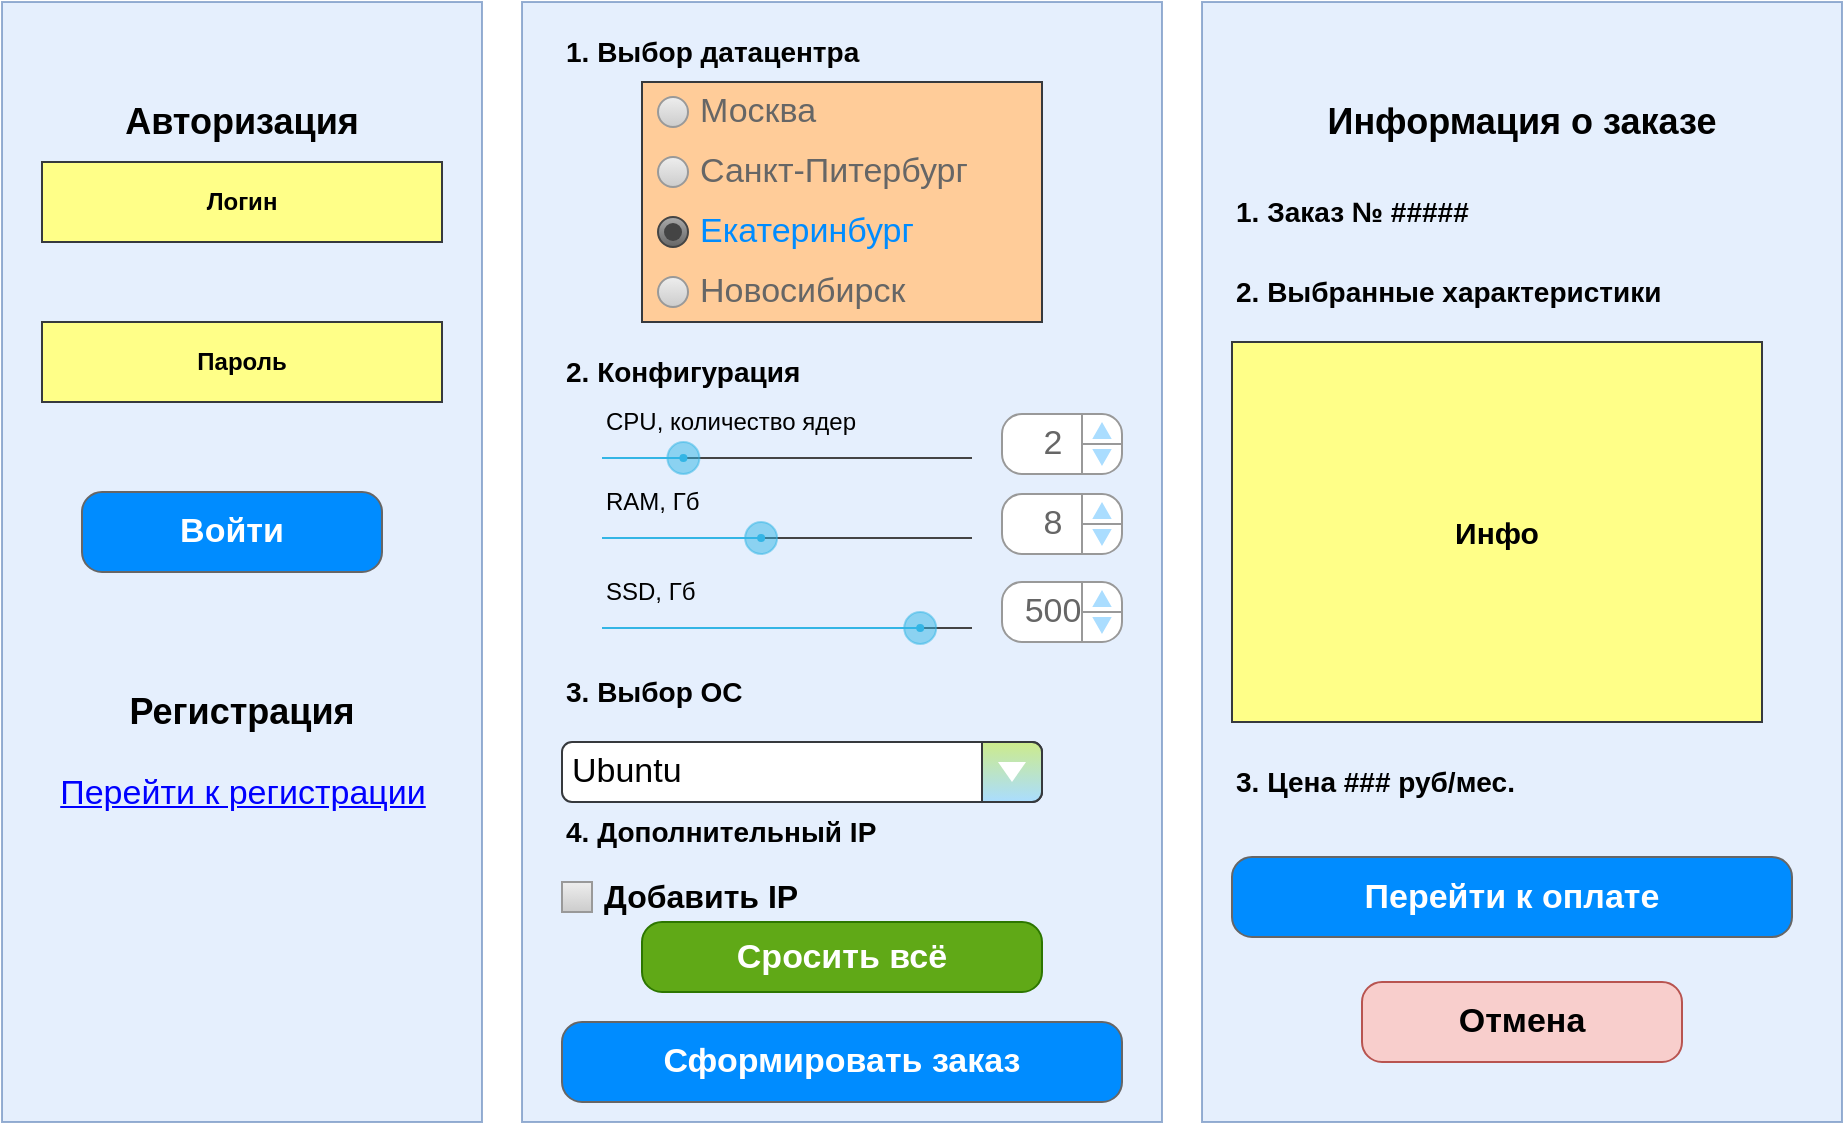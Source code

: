 <mxfile version="22.1.5" type="device">
  <diagram name="Страница — 1" id="39z0i_trN3clgHLVVww8">
    <mxGraphModel dx="1434" dy="754" grid="1" gridSize="10" guides="1" tooltips="1" connect="1" arrows="1" fold="1" page="1" pageScale="1" pageWidth="980" pageHeight="690" math="0" shadow="0">
      <root>
        <mxCell id="0" />
        <mxCell id="1" parent="0" />
        <mxCell id="kwY4FjRWMnpvxC7tIHpY-1" value="" style="whiteSpace=wrap;html=1;opacity=70;fillColor=#dae8fc;strokeColor=#6c8ebf;" vertex="1" parent="1">
          <mxGeometry x="300" y="40" width="320" height="560" as="geometry" />
        </mxCell>
        <mxCell id="kwY4FjRWMnpvxC7tIHpY-2" value="1. Выбор датацентра" style="text;html=1;strokeColor=none;fillColor=none;align=left;verticalAlign=middle;whiteSpace=wrap;rounded=0;fontStyle=1;fontSize=14;" vertex="1" parent="1">
          <mxGeometry x="320" y="50" width="290" height="30" as="geometry" />
        </mxCell>
        <mxCell id="kwY4FjRWMnpvxC7tIHpY-10" value="" style="strokeWidth=1;shadow=0;dashed=0;align=center;html=1;shape=mxgraph.mockup.forms.rrect;rSize=0;strokeColor=#36393d;fillColor=#ffcc99;recursiveResize=0;" vertex="1" parent="1">
          <mxGeometry x="360" y="80" width="200" height="120" as="geometry" />
        </mxCell>
        <mxCell id="kwY4FjRWMnpvxC7tIHpY-11" value="Москва" style="shape=ellipse;rSize=0;fillColor=#eeeeee;strokeColor=#999999;gradientColor=#cccccc;html=1;align=left;spacingLeft=4;fontSize=17;fontColor=#666666;labelPosition=right;" vertex="1" parent="kwY4FjRWMnpvxC7tIHpY-10">
          <mxGeometry x="8" y="7.5" width="15" height="15" as="geometry" />
        </mxCell>
        <mxCell id="kwY4FjRWMnpvxC7tIHpY-12" value="Санкт-Питербург" style="shape=ellipse;rSize=0;fillColor=#eeeeee;strokeColor=#999999;gradientColor=#cccccc;html=1;align=left;spacingLeft=4;fontSize=17;fontColor=#666666;labelPosition=right;" vertex="1" parent="kwY4FjRWMnpvxC7tIHpY-10">
          <mxGeometry x="8" y="37.5" width="15" height="15" as="geometry" />
        </mxCell>
        <mxCell id="kwY4FjRWMnpvxC7tIHpY-13" value="Екатеринбург" style="shape=ellipse;rSize=0;fillColor=#aaaaaa;strokeColor=#444444;gradientColor=#666666;html=1;align=left;spacingLeft=4;fontSize=17;fontColor=#008cff;labelPosition=right;" vertex="1" parent="kwY4FjRWMnpvxC7tIHpY-10">
          <mxGeometry x="8" y="67.5" width="15" height="15" as="geometry" />
        </mxCell>
        <mxCell id="kwY4FjRWMnpvxC7tIHpY-14" value="" style="shape=ellipse;fillColor=#444444;strokeColor=none;html=1;" vertex="1" parent="kwY4FjRWMnpvxC7tIHpY-13">
          <mxGeometry x="3" y="3" width="9" height="9" as="geometry" />
        </mxCell>
        <mxCell id="kwY4FjRWMnpvxC7tIHpY-15" value="Новосибирск" style="shape=ellipse;rSize=0;fillColor=#eeeeee;strokeColor=#999999;gradientColor=#cccccc;html=1;align=left;spacingLeft=4;fontSize=17;fontColor=#666666;labelPosition=right;" vertex="1" parent="kwY4FjRWMnpvxC7tIHpY-10">
          <mxGeometry x="8" y="97.5" width="15" height="15" as="geometry" />
        </mxCell>
        <mxCell id="kwY4FjRWMnpvxC7tIHpY-18" value="&lt;div align=&quot;left&quot;&gt;&lt;b&gt;&lt;font style=&quot;font-size: 14px;&quot;&gt;2. Конфигурация&lt;/font&gt;&lt;/b&gt;&lt;/div&gt;" style="text;html=1;strokeColor=none;fillColor=none;align=left;verticalAlign=middle;whiteSpace=wrap;rounded=0;" vertex="1" parent="1">
          <mxGeometry x="320" y="210" width="260" height="30" as="geometry" />
        </mxCell>
        <mxCell id="kwY4FjRWMnpvxC7tIHpY-20" value="" style="verticalLabelPosition=bottom;verticalAlign=top;html=1;shadow=0;dashed=0;strokeWidth=1;shape=mxgraph.android.progressScrubberPressed;dx=0.22;fillColor=#33b5e5;" vertex="1" parent="1">
          <mxGeometry x="340" y="260" width="185" height="16" as="geometry" />
        </mxCell>
        <mxCell id="kwY4FjRWMnpvxC7tIHpY-21" value="" style="verticalLabelPosition=bottom;verticalAlign=top;html=1;shadow=0;dashed=0;strokeWidth=1;shape=mxgraph.android.progressScrubberPressed;dx=0.43;fillColor=#33b5e5;" vertex="1" parent="1">
          <mxGeometry x="340" y="300" width="185" height="16" as="geometry" />
        </mxCell>
        <mxCell id="kwY4FjRWMnpvxC7tIHpY-22" value="" style="verticalLabelPosition=bottom;verticalAlign=top;html=1;shadow=0;dashed=0;strokeWidth=1;shape=mxgraph.android.progressScrubberPressed;dx=0.86;fillColor=#33b5e5;" vertex="1" parent="1">
          <mxGeometry x="340" y="345" width="185" height="16" as="geometry" />
        </mxCell>
        <mxCell id="kwY4FjRWMnpvxC7tIHpY-23" value="&lt;div align=&quot;left&quot;&gt;CPU, количество ядер&lt;/div&gt;" style="text;html=1;strokeColor=none;fillColor=none;align=left;verticalAlign=middle;whiteSpace=wrap;rounded=0;" vertex="1" parent="1">
          <mxGeometry x="340" y="240" width="190" height="20" as="geometry" />
        </mxCell>
        <mxCell id="kwY4FjRWMnpvxC7tIHpY-24" value="&lt;table cellpadding=&quot;0&quot; cellspacing=&quot;0&quot; style=&quot;width:100%;height:100%;&quot;&gt;&lt;tbody&gt;&lt;tr&gt;&lt;td style=&quot;width:85%&quot;&gt;2&lt;/td&gt;&lt;td style=&quot;width:15%&quot;&gt;&lt;/td&gt;&lt;/tr&gt;&lt;/tbody&gt;&lt;/table&gt;" style="strokeWidth=1;shadow=0;dashed=0;align=center;html=1;shape=mxgraph.mockup.forms.spinner;strokeColor=#999999;spinLayout=right;spinStyle=normal;adjStyle=triangle;fillColor=#aaddff;fontSize=17;fontColor=#666666;mainText=;html=1;overflow=fill;" vertex="1" parent="1">
          <mxGeometry x="540" y="246" width="60" height="30" as="geometry" />
        </mxCell>
        <mxCell id="kwY4FjRWMnpvxC7tIHpY-25" value="RAM, Гб" style="text;html=1;strokeColor=none;fillColor=none;align=left;verticalAlign=middle;whiteSpace=wrap;rounded=0;" vertex="1" parent="1">
          <mxGeometry x="340" y="280" width="190" height="20" as="geometry" />
        </mxCell>
        <mxCell id="kwY4FjRWMnpvxC7tIHpY-26" value="SSD, Гб" style="text;html=1;strokeColor=none;fillColor=none;align=left;verticalAlign=middle;whiteSpace=wrap;rounded=0;" vertex="1" parent="1">
          <mxGeometry x="340" y="325" width="190" height="20" as="geometry" />
        </mxCell>
        <mxCell id="kwY4FjRWMnpvxC7tIHpY-28" value="&lt;table cellpadding=&quot;0&quot; cellspacing=&quot;0&quot; style=&quot;width:100%;height:100%;&quot;&gt;&lt;tbody&gt;&lt;tr&gt;&lt;td style=&quot;width:85%&quot;&gt;8&lt;br&gt;&lt;/td&gt;&lt;td style=&quot;width:15%&quot;&gt;&lt;/td&gt;&lt;/tr&gt;&lt;/tbody&gt;&lt;/table&gt;" style="strokeWidth=1;shadow=0;dashed=0;align=center;html=1;shape=mxgraph.mockup.forms.spinner;strokeColor=#999999;spinLayout=right;spinStyle=normal;adjStyle=triangle;fillColor=#aaddff;fontSize=17;fontColor=#666666;mainText=;html=1;overflow=fill;" vertex="1" parent="1">
          <mxGeometry x="540" y="286" width="60" height="30" as="geometry" />
        </mxCell>
        <mxCell id="kwY4FjRWMnpvxC7tIHpY-29" value="&lt;table cellpadding=&quot;0&quot; cellspacing=&quot;0&quot; style=&quot;width:100%;height:100%;&quot;&gt;&lt;tbody&gt;&lt;tr&gt;&lt;td align=&quot;center&quot; style=&quot;width:85%&quot;&gt;500&lt;/td&gt;&lt;td style=&quot;width:15%&quot;&gt;&lt;/td&gt;&lt;/tr&gt;&lt;/tbody&gt;&lt;/table&gt;" style="strokeWidth=1;shadow=0;dashed=0;align=center;html=1;shape=mxgraph.mockup.forms.spinner;strokeColor=#999999;spinLayout=right;spinStyle=normal;adjStyle=triangle;fillColor=#aaddff;fontSize=17;fontColor=#666666;mainText=;html=1;overflow=fill;" vertex="1" parent="1">
          <mxGeometry x="540" y="330" width="60" height="30" as="geometry" />
        </mxCell>
        <mxCell id="kwY4FjRWMnpvxC7tIHpY-30" value="&lt;div align=&quot;left&quot;&gt;&lt;b&gt;&lt;font style=&quot;font-size: 14px;&quot;&gt;3. Выбор ОС&lt;br&gt;&lt;/font&gt;&lt;/b&gt;&lt;/div&gt;" style="text;html=1;strokeColor=none;fillColor=none;align=left;verticalAlign=middle;whiteSpace=wrap;rounded=0;" vertex="1" parent="1">
          <mxGeometry x="320" y="370" width="260" height="30" as="geometry" />
        </mxCell>
        <mxCell id="kwY4FjRWMnpvxC7tIHpY-31" value="Ubuntu" style="strokeWidth=1;shadow=0;dashed=0;align=center;html=1;shape=mxgraph.mockup.forms.comboBox;strokeColor=#36393d;fillColor=#cdeb8b;align=left;fillColor2=#aaddff;mainText=;fontSize=17;spacingLeft=3;" vertex="1" parent="1">
          <mxGeometry x="320" y="410" width="240" height="30" as="geometry" />
        </mxCell>
        <mxCell id="kwY4FjRWMnpvxC7tIHpY-32" value="" style="whiteSpace=wrap;html=1;opacity=70;fillColor=#dae8fc;strokeColor=#6c8ebf;" vertex="1" parent="1">
          <mxGeometry x="40" y="40" width="240" height="560" as="geometry" />
        </mxCell>
        <mxCell id="kwY4FjRWMnpvxC7tIHpY-33" value="Авторизация" style="text;html=1;strokeColor=none;fillColor=none;align=center;verticalAlign=middle;whiteSpace=wrap;rounded=0;fontStyle=1;fontSize=18;" vertex="1" parent="1">
          <mxGeometry x="60" y="80" width="200" height="40" as="geometry" />
        </mxCell>
        <mxCell id="kwY4FjRWMnpvxC7tIHpY-34" value="Логин" style="text;html=1;strokeColor=#36393d;fillColor=#ffff88;align=center;verticalAlign=middle;whiteSpace=wrap;rounded=0;fontStyle=1" vertex="1" parent="1">
          <mxGeometry x="60" y="120" width="200" height="40" as="geometry" />
        </mxCell>
        <mxCell id="kwY4FjRWMnpvxC7tIHpY-35" value="Пароль" style="text;html=1;strokeColor=#36393d;fillColor=#ffff88;align=center;verticalAlign=middle;whiteSpace=wrap;rounded=0;fontStyle=1" vertex="1" parent="1">
          <mxGeometry x="60" y="200" width="200" height="40" as="geometry" />
        </mxCell>
        <mxCell id="kwY4FjRWMnpvxC7tIHpY-36" value="Регистрация" style="text;html=1;strokeColor=none;fillColor=none;align=center;verticalAlign=middle;whiteSpace=wrap;rounded=0;fontStyle=1;fontSize=18;" vertex="1" parent="1">
          <mxGeometry x="60" y="375" width="200" height="40" as="geometry" />
        </mxCell>
        <mxCell id="kwY4FjRWMnpvxC7tIHpY-37" value="Перейти к регистрации" style="shape=rectangle;strokeColor=none;fillColor=none;linkText=;fontSize=17;fontColor=#0000ff;fontStyle=4;html=1;align=center;" vertex="1" parent="1">
          <mxGeometry x="60" y="415" width="200" height="41" as="geometry" />
        </mxCell>
        <mxCell id="kwY4FjRWMnpvxC7tIHpY-38" value="&lt;b&gt;&lt;font style=&quot;font-size: 14px;&quot;&gt;4. Дополнительный IP&lt;/font&gt;&lt;/b&gt;" style="text;html=1;strokeColor=none;fillColor=none;align=left;verticalAlign=middle;whiteSpace=wrap;rounded=0;" vertex="1" parent="1">
          <mxGeometry x="320" y="440" width="260" height="30" as="geometry" />
        </mxCell>
        <mxCell id="kwY4FjRWMnpvxC7tIHpY-39" value="Войти" style="strokeWidth=1;shadow=0;dashed=0;align=center;html=1;shape=mxgraph.mockup.buttons.button;strokeColor=#666666;fontColor=#ffffff;mainText=;buttonStyle=round;fontSize=17;fontStyle=1;fillColor=#008cff;whiteSpace=wrap;" vertex="1" parent="1">
          <mxGeometry x="80" y="285" width="150" height="40" as="geometry" />
        </mxCell>
        <mxCell id="kwY4FjRWMnpvxC7tIHpY-40" value="&lt;font size=&quot;1&quot; color=&quot;#000000&quot;&gt;&lt;b style=&quot;font-size: 16px;&quot;&gt;Добавить IP&lt;/b&gt;&lt;/font&gt;" style="strokeWidth=1;shadow=0;dashed=0;align=center;html=1;shape=mxgraph.mockup.forms.rrect;rSize=0;fillColor=#eeeeee;strokeColor=#999999;gradientColor=#cccccc;align=left;spacingLeft=4;fontSize=17;fontColor=#666666;labelPosition=right;" vertex="1" parent="1">
          <mxGeometry x="320" y="480" width="15" height="15" as="geometry" />
        </mxCell>
        <mxCell id="kwY4FjRWMnpvxC7tIHpY-42" value="Сформировать заказ" style="strokeWidth=1;shadow=0;dashed=0;align=center;html=1;shape=mxgraph.mockup.buttons.button;strokeColor=#666666;fontColor=#ffffff;mainText=;buttonStyle=round;fontSize=17;fontStyle=1;fillColor=#008cff;whiteSpace=wrap;" vertex="1" parent="1">
          <mxGeometry x="320" y="550" width="280" height="40" as="geometry" />
        </mxCell>
        <mxCell id="kwY4FjRWMnpvxC7tIHpY-43" value="Сросить всё" style="strokeWidth=1;shadow=0;dashed=0;align=center;html=1;shape=mxgraph.mockup.buttons.button;strokeColor=#2D7600;mainText=;buttonStyle=round;fontSize=17;fontStyle=1;fillColor=#60a917;whiteSpace=wrap;fontColor=#ffffff;" vertex="1" parent="1">
          <mxGeometry x="360" y="500" width="200" height="35" as="geometry" />
        </mxCell>
        <mxCell id="kwY4FjRWMnpvxC7tIHpY-44" value="" style="whiteSpace=wrap;html=1;opacity=70;fillColor=#dae8fc;strokeColor=#6c8ebf;" vertex="1" parent="1">
          <mxGeometry x="640" y="40" width="320" height="560" as="geometry" />
        </mxCell>
        <mxCell id="kwY4FjRWMnpvxC7tIHpY-45" value="Информация о заказе" style="text;html=1;strokeColor=none;fillColor=none;align=center;verticalAlign=middle;whiteSpace=wrap;rounded=0;fontStyle=1;fontSize=18;" vertex="1" parent="1">
          <mxGeometry x="680" y="80" width="240" height="40" as="geometry" />
        </mxCell>
        <mxCell id="kwY4FjRWMnpvxC7tIHpY-46" value="1. Заказ № #####" style="text;html=1;strokeColor=none;fillColor=none;align=left;verticalAlign=middle;whiteSpace=wrap;rounded=0;fontStyle=1;fontSize=14;" vertex="1" parent="1">
          <mxGeometry x="655" y="130" width="290" height="30" as="geometry" />
        </mxCell>
        <mxCell id="kwY4FjRWMnpvxC7tIHpY-47" value="2. Выбранные характеристики" style="text;html=1;strokeColor=none;fillColor=none;align=left;verticalAlign=middle;whiteSpace=wrap;rounded=0;fontStyle=1;fontSize=14;" vertex="1" parent="1">
          <mxGeometry x="655" y="170" width="290" height="30" as="geometry" />
        </mxCell>
        <mxCell id="kwY4FjRWMnpvxC7tIHpY-48" value="3. Цена ### руб/мес." style="text;html=1;strokeColor=none;fillColor=none;align=left;verticalAlign=middle;whiteSpace=wrap;rounded=0;fontStyle=1;fontSize=14;" vertex="1" parent="1">
          <mxGeometry x="655" y="415" width="290" height="30" as="geometry" />
        </mxCell>
        <mxCell id="kwY4FjRWMnpvxC7tIHpY-49" value="&lt;b&gt;&lt;font style=&quot;font-size: 15px;&quot;&gt;Инфо&lt;/font&gt;&lt;/b&gt;" style="text;html=1;strokeColor=#36393d;fillColor=#ffff88;align=center;verticalAlign=middle;whiteSpace=wrap;rounded=0;" vertex="1" parent="1">
          <mxGeometry x="655" y="210" width="265" height="190" as="geometry" />
        </mxCell>
        <mxCell id="kwY4FjRWMnpvxC7tIHpY-50" value="Перейти к оплате" style="strokeWidth=1;shadow=0;dashed=0;align=center;html=1;shape=mxgraph.mockup.buttons.button;strokeColor=#666666;fontColor=#ffffff;mainText=;buttonStyle=round;fontSize=17;fontStyle=1;fillColor=#008cff;whiteSpace=wrap;" vertex="1" parent="1">
          <mxGeometry x="655" y="467.5" width="280" height="40" as="geometry" />
        </mxCell>
        <mxCell id="kwY4FjRWMnpvxC7tIHpY-51" value="Отмена" style="strokeWidth=1;shadow=0;dashed=0;align=center;html=1;shape=mxgraph.mockup.buttons.button;strokeColor=#b85450;mainText=;buttonStyle=round;fontSize=17;fontStyle=1;fillColor=#f8cecc;whiteSpace=wrap;" vertex="1" parent="1">
          <mxGeometry x="720" y="530" width="160" height="40" as="geometry" />
        </mxCell>
      </root>
    </mxGraphModel>
  </diagram>
</mxfile>
